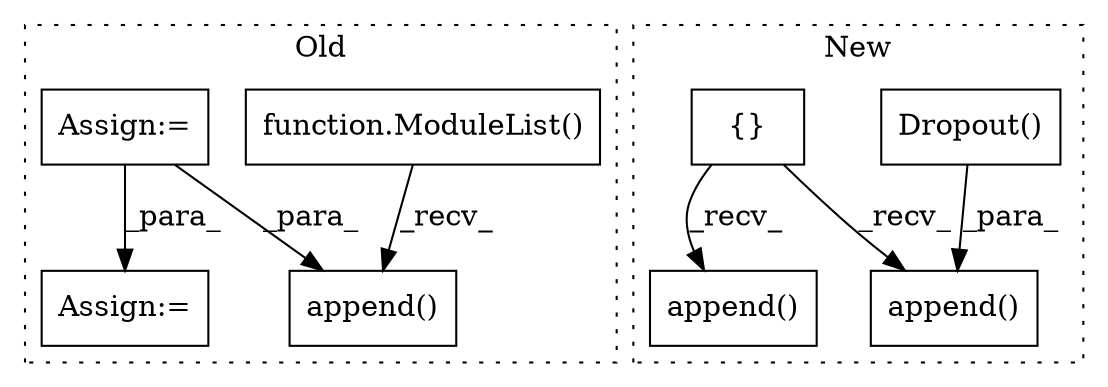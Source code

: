 digraph G {
subgraph cluster0 {
1 [label="function.ModuleList()" a="75" s="654" l="12" shape="box"];
3 [label="append()" a="75" s="1288,1307" l="14,1" shape="box"];
4 [label="Assign:=" a="68" s="760" l="3" shape="box"];
6 [label="Assign:=" a="68" s="833" l="3" shape="box"];
label = "Old";
style="dotted";
}
subgraph cluster1 {
2 [label="append()" a="75" s="614,645" l="12,1" shape="box"];
5 [label="Dropout()" a="75" s="626,644" l="11,1" shape="box"];
7 [label="{}" a="59" s="603,603" l="2,1" shape="box"];
8 [label="append()" a="75" s="700,901" l="12,1" shape="box"];
label = "New";
style="dotted";
}
1 -> 3 [label="_recv_"];
4 -> 3 [label="_para_"];
4 -> 6 [label="_para_"];
5 -> 2 [label="_para_"];
7 -> 2 [label="_recv_"];
7 -> 8 [label="_recv_"];
}